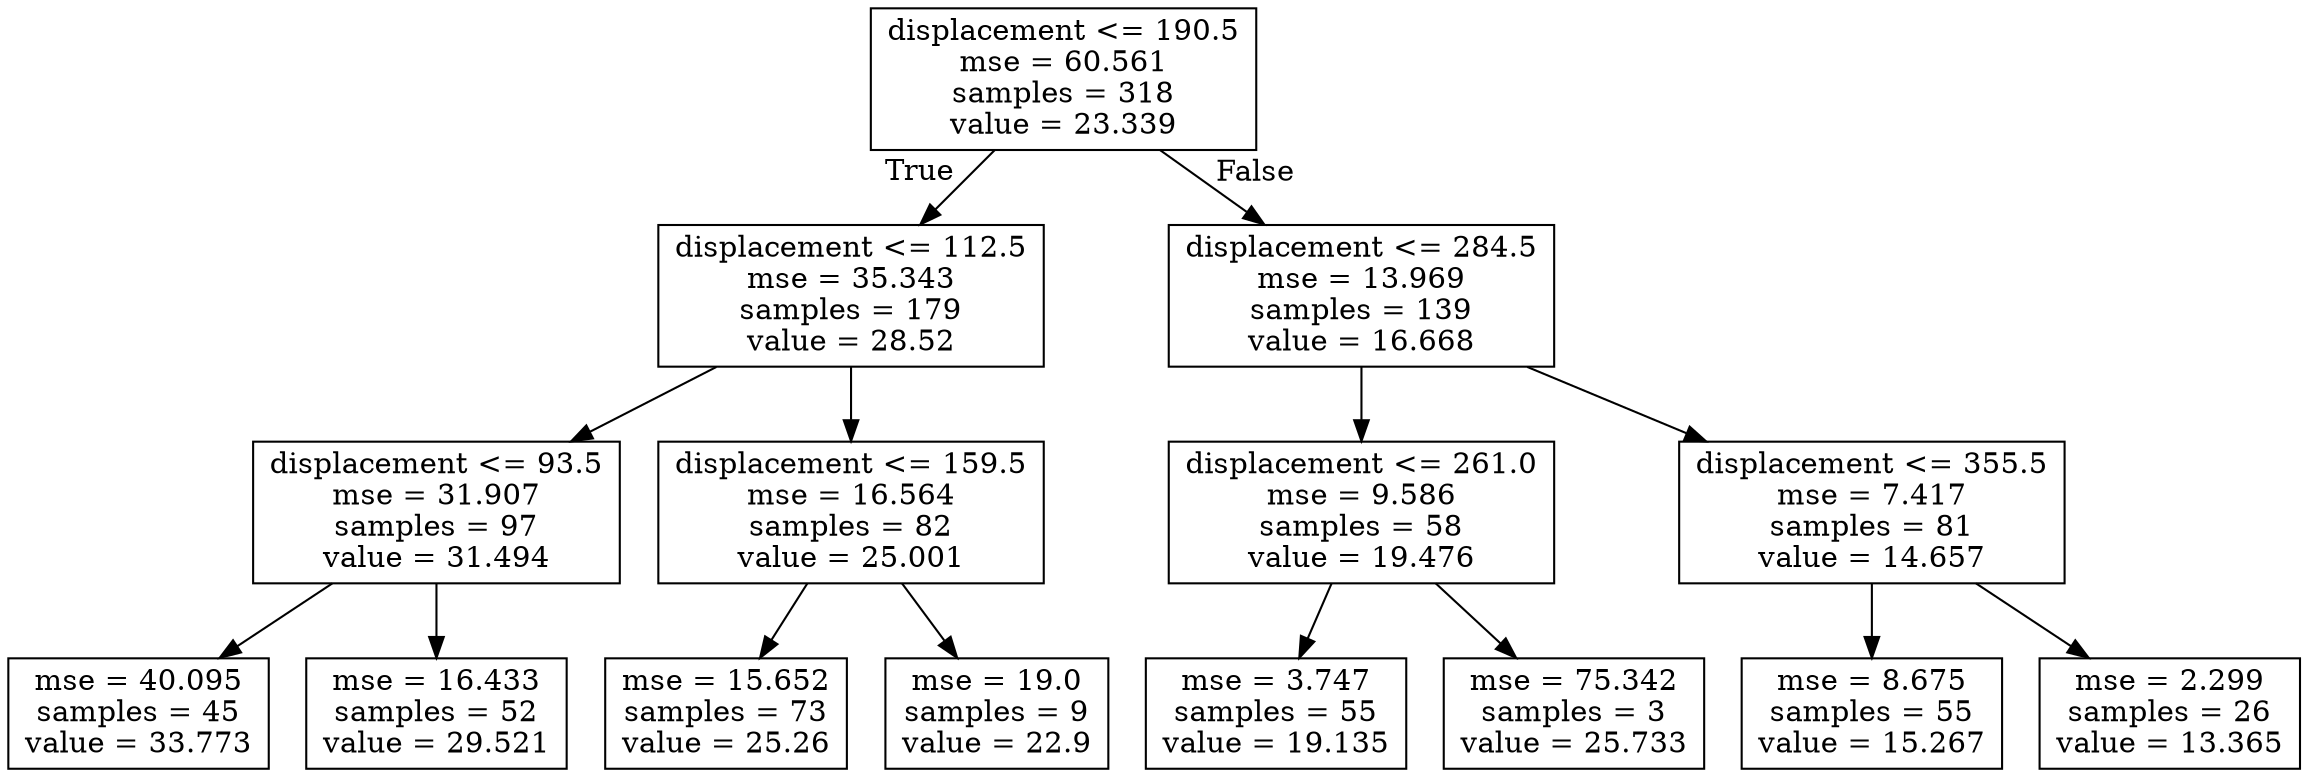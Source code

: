 digraph Tree {
node [shape=box] ;
0 [label="displacement <= 190.5\nmse = 60.561\nsamples = 318\nvalue = 23.339"] ;
1 [label="displacement <= 112.5\nmse = 35.343\nsamples = 179\nvalue = 28.52"] ;
0 -> 1 [labeldistance=2.5, labelangle=45, headlabel="True"] ;
2 [label="displacement <= 93.5\nmse = 31.907\nsamples = 97\nvalue = 31.494"] ;
1 -> 2 ;
3 [label="mse = 40.095\nsamples = 45\nvalue = 33.773"] ;
2 -> 3 ;
4 [label="mse = 16.433\nsamples = 52\nvalue = 29.521"] ;
2 -> 4 ;
5 [label="displacement <= 159.5\nmse = 16.564\nsamples = 82\nvalue = 25.001"] ;
1 -> 5 ;
6 [label="mse = 15.652\nsamples = 73\nvalue = 25.26"] ;
5 -> 6 ;
7 [label="mse = 19.0\nsamples = 9\nvalue = 22.9"] ;
5 -> 7 ;
8 [label="displacement <= 284.5\nmse = 13.969\nsamples = 139\nvalue = 16.668"] ;
0 -> 8 [labeldistance=2.5, labelangle=-45, headlabel="False"] ;
9 [label="displacement <= 261.0\nmse = 9.586\nsamples = 58\nvalue = 19.476"] ;
8 -> 9 ;
10 [label="mse = 3.747\nsamples = 55\nvalue = 19.135"] ;
9 -> 10 ;
11 [label="mse = 75.342\nsamples = 3\nvalue = 25.733"] ;
9 -> 11 ;
12 [label="displacement <= 355.5\nmse = 7.417\nsamples = 81\nvalue = 14.657"] ;
8 -> 12 ;
13 [label="mse = 8.675\nsamples = 55\nvalue = 15.267"] ;
12 -> 13 ;
14 [label="mse = 2.299\nsamples = 26\nvalue = 13.365"] ;
12 -> 14 ;
}